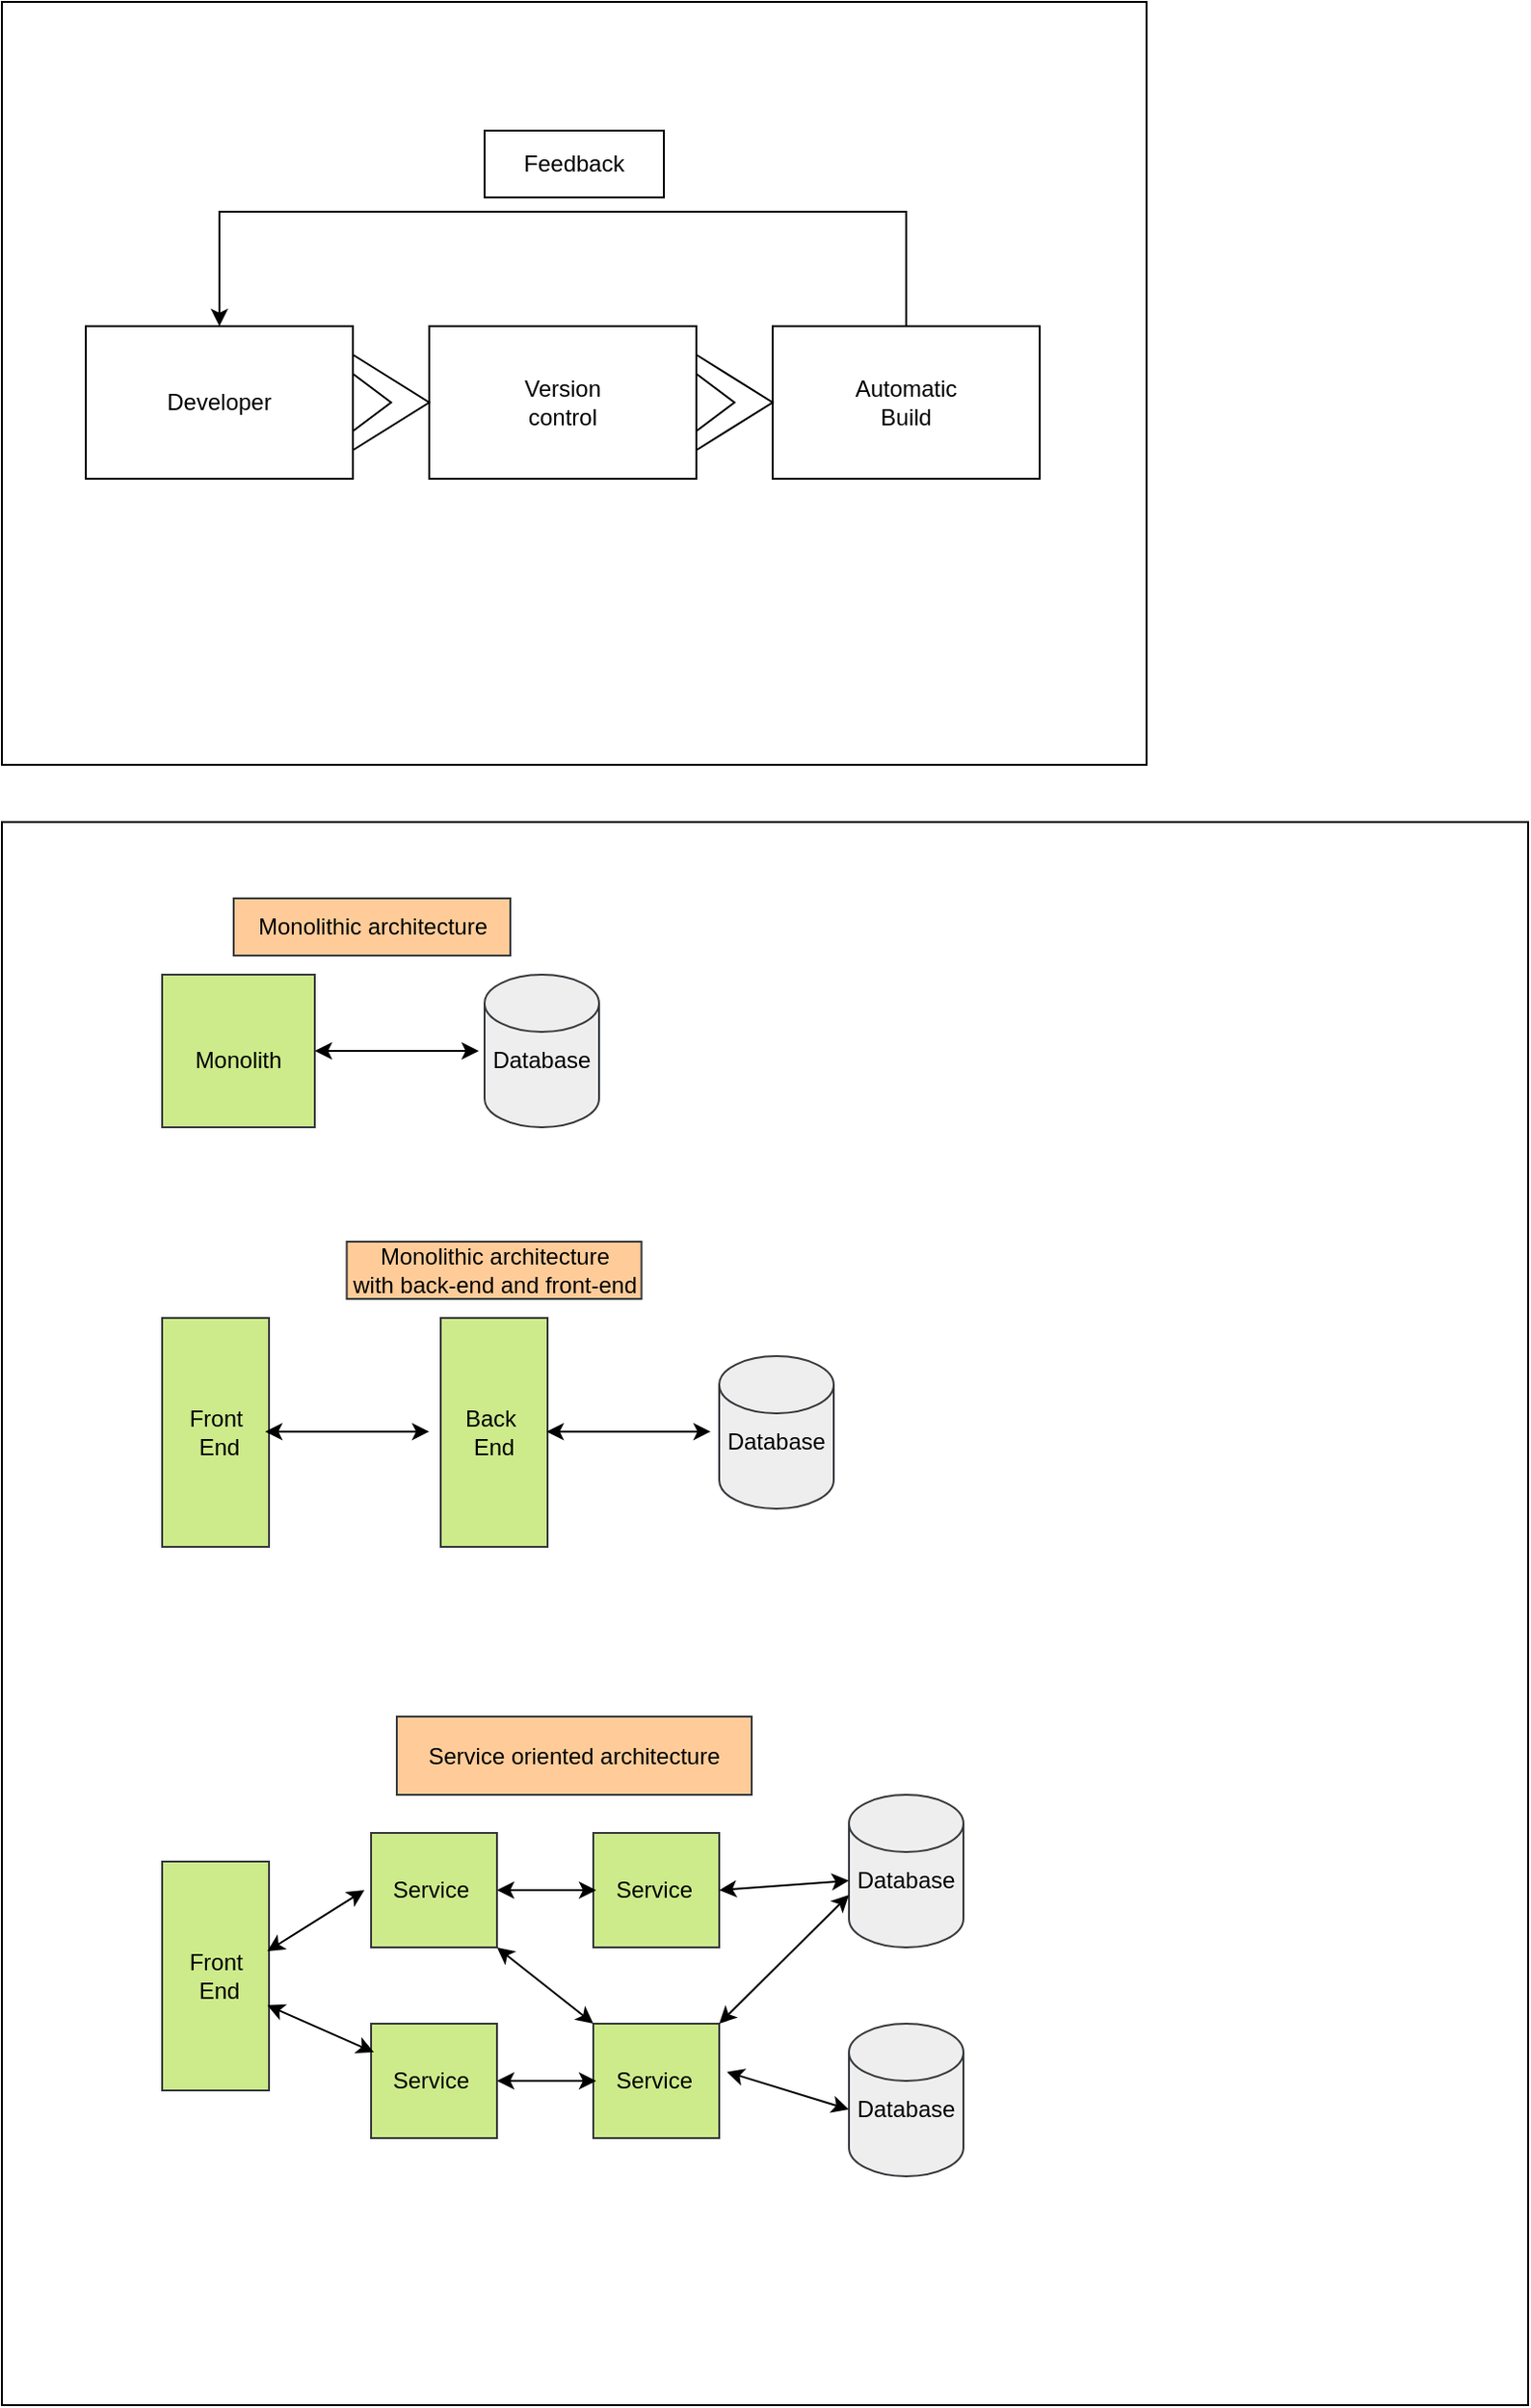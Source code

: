 <mxfile version="24.4.4" type="device">
  <diagram name="Sivu-1" id="8XGTyL4oRoW2IyekqtD1">
    <mxGraphModel dx="1195" dy="643" grid="1" gridSize="10" guides="1" tooltips="1" connect="1" arrows="1" fold="1" page="1" pageScale="1" pageWidth="827" pageHeight="1169" math="0" shadow="0">
      <root>
        <mxCell id="0" />
        <mxCell id="1" parent="0" />
        <mxCell id="wPH6s7OPjw0cALdJaE9J-1" value="" style="rounded=0;whiteSpace=wrap;html=1;" vertex="1" parent="1">
          <mxGeometry x="120" y="240" width="600" height="400" as="geometry" />
        </mxCell>
        <mxCell id="wPH6s7OPjw0cALdJaE9J-2" value="" style="rounded=0;whiteSpace=wrap;html=1;gradientColor=none;" vertex="1" parent="1">
          <mxGeometry x="164" y="410" width="140" height="80" as="geometry" />
        </mxCell>
        <mxCell id="wPH6s7OPjw0cALdJaE9J-3" value="Developer" style="text;strokeColor=none;align=center;fillColor=none;html=1;verticalAlign=middle;whiteSpace=wrap;rounded=0;" vertex="1" parent="1">
          <mxGeometry x="204" y="435" width="60" height="30" as="geometry" />
        </mxCell>
        <mxCell id="wPH6s7OPjw0cALdJaE9J-5" value="" style="rounded=0;whiteSpace=wrap;html=1;gradientColor=none;" vertex="1" parent="1">
          <mxGeometry x="344" y="410" width="140" height="80" as="geometry" />
        </mxCell>
        <mxCell id="wPH6s7OPjw0cALdJaE9J-17" style="edgeStyle=orthogonalEdgeStyle;rounded=0;orthogonalLoop=1;jettySize=auto;html=1;exitX=0.5;exitY=0;exitDx=0;exitDy=0;entryX=0.5;entryY=0;entryDx=0;entryDy=0;" edge="1" parent="1" source="wPH6s7OPjw0cALdJaE9J-6" target="wPH6s7OPjw0cALdJaE9J-2">
          <mxGeometry relative="1" as="geometry">
            <Array as="points">
              <mxPoint x="594" y="350" />
              <mxPoint x="234" y="350" />
            </Array>
          </mxGeometry>
        </mxCell>
        <mxCell id="wPH6s7OPjw0cALdJaE9J-6" value="" style="rounded=0;whiteSpace=wrap;html=1;gradientColor=none;" vertex="1" parent="1">
          <mxGeometry x="524" y="410" width="140" height="80" as="geometry" />
        </mxCell>
        <mxCell id="wPH6s7OPjw0cALdJaE9J-8" value="Version control" style="text;strokeColor=none;align=center;fillColor=none;html=1;verticalAlign=middle;whiteSpace=wrap;rounded=0;" vertex="1" parent="1">
          <mxGeometry x="384" y="435" width="60" height="30" as="geometry" />
        </mxCell>
        <mxCell id="wPH6s7OPjw0cALdJaE9J-9" value="Automatic Build" style="text;strokeColor=none;align=center;fillColor=none;html=1;verticalAlign=middle;whiteSpace=wrap;rounded=0;" vertex="1" parent="1">
          <mxGeometry x="564" y="435" width="60" height="30" as="geometry" />
        </mxCell>
        <mxCell id="wPH6s7OPjw0cALdJaE9J-13" value="" style="triangle;whiteSpace=wrap;html=1;" vertex="1" parent="1">
          <mxGeometry x="304" y="425" width="40" height="50" as="geometry" />
        </mxCell>
        <mxCell id="wPH6s7OPjw0cALdJaE9J-10" value="" style="triangle;whiteSpace=wrap;html=1;" vertex="1" parent="1">
          <mxGeometry x="304" y="435" width="20" height="30" as="geometry" />
        </mxCell>
        <mxCell id="wPH6s7OPjw0cALdJaE9J-15" value="" style="triangle;whiteSpace=wrap;html=1;" vertex="1" parent="1">
          <mxGeometry x="484" y="425" width="40" height="50" as="geometry" />
        </mxCell>
        <mxCell id="wPH6s7OPjw0cALdJaE9J-16" value="" style="triangle;whiteSpace=wrap;html=1;" vertex="1" parent="1">
          <mxGeometry x="484" y="435" width="20" height="30" as="geometry" />
        </mxCell>
        <mxCell id="wPH6s7OPjw0cALdJaE9J-19" value="" style="rounded=0;whiteSpace=wrap;html=1;" vertex="1" parent="1">
          <mxGeometry x="373" y="307.5" width="94" height="35" as="geometry" />
        </mxCell>
        <mxCell id="wPH6s7OPjw0cALdJaE9J-18" value="Feedback" style="text;strokeColor=none;align=center;fillColor=none;html=1;verticalAlign=middle;whiteSpace=wrap;rounded=0;" vertex="1" parent="1">
          <mxGeometry x="355" y="310" width="130" height="30" as="geometry" />
        </mxCell>
        <mxCell id="wPH6s7OPjw0cALdJaE9J-20" value="" style="rounded=0;whiteSpace=wrap;html=1;" vertex="1" parent="1">
          <mxGeometry x="120" y="670" width="800" height="830" as="geometry" />
        </mxCell>
        <mxCell id="wPH6s7OPjw0cALdJaE9J-21" value="" style="shape=cylinder3;whiteSpace=wrap;html=1;boundedLbl=1;backgroundOutline=1;size=15;fillColor=#eeeeee;strokeColor=#36393d;" vertex="1" parent="1">
          <mxGeometry x="373" y="750" width="60" height="80" as="geometry" />
        </mxCell>
        <mxCell id="wPH6s7OPjw0cALdJaE9J-22" value="" style="whiteSpace=wrap;html=1;aspect=fixed;fillColor=#cdeb8b;strokeColor=#36393d;" vertex="1" parent="1">
          <mxGeometry x="204" y="750" width="80" height="80" as="geometry" />
        </mxCell>
        <mxCell id="wPH6s7OPjw0cALdJaE9J-27" value="Database" style="text;align=center;html=1;verticalAlign=middle;whiteSpace=wrap;rounded=0;" vertex="1" parent="1">
          <mxGeometry x="373" y="780" width="60" height="30" as="geometry" />
        </mxCell>
        <mxCell id="wPH6s7OPjw0cALdJaE9J-28" value="Monolith" style="text;align=center;html=1;verticalAlign=middle;whiteSpace=wrap;rounded=0;" vertex="1" parent="1">
          <mxGeometry x="214" y="780" width="60" height="30" as="geometry" />
        </mxCell>
        <mxCell id="wPH6s7OPjw0cALdJaE9J-31" value="" style="rounded=0;whiteSpace=wrap;html=1;fillColor=#cdeb8b;strokeColor=#36393d;" vertex="1" parent="1">
          <mxGeometry x="204" y="930" width="56" height="120" as="geometry" />
        </mxCell>
        <mxCell id="wPH6s7OPjw0cALdJaE9J-32" value="" style="rounded=0;whiteSpace=wrap;html=1;fillColor=#cdeb8b;strokeColor=#36393d;" vertex="1" parent="1">
          <mxGeometry x="350" y="930" width="56" height="120" as="geometry" />
        </mxCell>
        <mxCell id="wPH6s7OPjw0cALdJaE9J-33" value="" style="shape=cylinder3;whiteSpace=wrap;html=1;boundedLbl=1;backgroundOutline=1;size=15;fillColor=#eeeeee;strokeColor=#36393d;" vertex="1" parent="1">
          <mxGeometry x="496" y="950" width="60" height="80" as="geometry" />
        </mxCell>
        <mxCell id="wPH6s7OPjw0cALdJaE9J-37" value="Database" style="text;align=center;html=1;verticalAlign=middle;whiteSpace=wrap;rounded=0;" vertex="1" parent="1">
          <mxGeometry x="496" y="980" width="60" height="30" as="geometry" />
        </mxCell>
        <mxCell id="wPH6s7OPjw0cALdJaE9J-38" value="Front&amp;nbsp;&lt;div&gt;End&lt;/div&gt;" style="text;strokeColor=none;align=center;fillColor=none;html=1;verticalAlign=middle;whiteSpace=wrap;rounded=0;" vertex="1" parent="1">
          <mxGeometry x="204" y="975" width="60" height="30" as="geometry" />
        </mxCell>
        <mxCell id="wPH6s7OPjw0cALdJaE9J-39" value="Back&amp;nbsp;&lt;div&gt;End&lt;/div&gt;" style="text;strokeColor=none;align=center;fillColor=none;html=1;verticalAlign=middle;whiteSpace=wrap;rounded=0;" vertex="1" parent="1">
          <mxGeometry x="348" y="975" width="60" height="30" as="geometry" />
        </mxCell>
        <mxCell id="wPH6s7OPjw0cALdJaE9J-40" value="" style="shape=cylinder3;whiteSpace=wrap;html=1;boundedLbl=1;backgroundOutline=1;size=15;fillColor=#eeeeee;strokeColor=#36393d;" vertex="1" parent="1">
          <mxGeometry x="564" y="1180" width="60" height="80" as="geometry" />
        </mxCell>
        <mxCell id="wPH6s7OPjw0cALdJaE9J-41" value="Monolithic architecture" style="text;strokeColor=#36393d;align=center;fillColor=#ffcc99;html=1;verticalAlign=middle;whiteSpace=wrap;rounded=0;" vertex="1" parent="1">
          <mxGeometry x="241.5" y="710" width="145" height="30" as="geometry" />
        </mxCell>
        <mxCell id="wPH6s7OPjw0cALdJaE9J-42" value="Monolithic architecture&lt;br&gt;with back-end and front-end" style="text;strokeColor=#36393d;align=center;fillColor=#ffcc99;html=1;verticalAlign=middle;whiteSpace=wrap;rounded=0;" vertex="1" parent="1">
          <mxGeometry x="300.75" y="890" width="154.5" height="30" as="geometry" />
        </mxCell>
        <mxCell id="wPH6s7OPjw0cALdJaE9J-43" value="Database" style="text;align=center;html=1;verticalAlign=middle;whiteSpace=wrap;rounded=0;" vertex="1" parent="1">
          <mxGeometry x="564" y="1210" width="60" height="30" as="geometry" />
        </mxCell>
        <mxCell id="wPH6s7OPjw0cALdJaE9J-44" value="" style="shape=cylinder3;whiteSpace=wrap;html=1;boundedLbl=1;backgroundOutline=1;size=15;fillColor=#eeeeee;strokeColor=#36393d;" vertex="1" parent="1">
          <mxGeometry x="564" y="1300" width="60" height="80" as="geometry" />
        </mxCell>
        <mxCell id="wPH6s7OPjw0cALdJaE9J-45" value="Database" style="text;align=center;html=1;verticalAlign=middle;whiteSpace=wrap;rounded=0;" vertex="1" parent="1">
          <mxGeometry x="564" y="1330" width="60" height="30" as="geometry" />
        </mxCell>
        <mxCell id="wPH6s7OPjw0cALdJaE9J-46" value="" style="rounded=0;whiteSpace=wrap;html=1;fillColor=#cdeb8b;strokeColor=#36393d;" vertex="1" parent="1">
          <mxGeometry x="204" y="1215" width="56" height="120" as="geometry" />
        </mxCell>
        <mxCell id="wPH6s7OPjw0cALdJaE9J-47" value="Front&amp;nbsp;&lt;div&gt;End&lt;/div&gt;" style="text;strokeColor=none;align=center;fillColor=none;html=1;verticalAlign=middle;whiteSpace=wrap;rounded=0;" vertex="1" parent="1">
          <mxGeometry x="204" y="1260" width="60" height="30" as="geometry" />
        </mxCell>
        <mxCell id="wPH6s7OPjw0cALdJaE9J-49" value="" style="rounded=0;whiteSpace=wrap;html=1;fillColor=#cdeb8b;strokeColor=#36393d;" vertex="1" parent="1">
          <mxGeometry x="313.5" y="1200" width="66" height="60" as="geometry" />
        </mxCell>
        <mxCell id="wPH6s7OPjw0cALdJaE9J-50" value="Service" style="text;strokeColor=none;align=center;fillColor=none;html=1;verticalAlign=middle;whiteSpace=wrap;rounded=0;" vertex="1" parent="1">
          <mxGeometry x="315" y="1215" width="60" height="30" as="geometry" />
        </mxCell>
        <mxCell id="wPH6s7OPjw0cALdJaE9J-51" value="" style="rounded=0;whiteSpace=wrap;html=1;fillColor=#cdeb8b;strokeColor=#36393d;" vertex="1" parent="1">
          <mxGeometry x="313.5" y="1300" width="66" height="60" as="geometry" />
        </mxCell>
        <mxCell id="wPH6s7OPjw0cALdJaE9J-52" value="Service" style="text;strokeColor=none;align=center;fillColor=none;html=1;verticalAlign=middle;whiteSpace=wrap;rounded=0;" vertex="1" parent="1">
          <mxGeometry x="315" y="1315" width="60" height="30" as="geometry" />
        </mxCell>
        <mxCell id="wPH6s7OPjw0cALdJaE9J-53" value="" style="rounded=0;whiteSpace=wrap;html=1;fillColor=#cdeb8b;strokeColor=#36393d;" vertex="1" parent="1">
          <mxGeometry x="430" y="1200" width="66" height="60" as="geometry" />
        </mxCell>
        <mxCell id="wPH6s7OPjw0cALdJaE9J-54" value="Service" style="text;strokeColor=none;align=center;fillColor=none;html=1;verticalAlign=middle;whiteSpace=wrap;rounded=0;" vertex="1" parent="1">
          <mxGeometry x="431.5" y="1215" width="60" height="30" as="geometry" />
        </mxCell>
        <mxCell id="wPH6s7OPjw0cALdJaE9J-55" value="" style="rounded=0;whiteSpace=wrap;html=1;fillColor=#cdeb8b;strokeColor=#36393d;" vertex="1" parent="1">
          <mxGeometry x="430" y="1300" width="66" height="60" as="geometry" />
        </mxCell>
        <mxCell id="wPH6s7OPjw0cALdJaE9J-56" value="Service" style="text;strokeColor=none;align=center;fillColor=none;html=1;verticalAlign=middle;whiteSpace=wrap;rounded=0;" vertex="1" parent="1">
          <mxGeometry x="431.5" y="1315" width="60" height="30" as="geometry" />
        </mxCell>
        <mxCell id="wPH6s7OPjw0cALdJaE9J-59" value="" style="endArrow=classic;startArrow=classic;html=1;rounded=0;exitX=0.919;exitY=0.067;exitDx=0;exitDy=0;exitPerimeter=0;" edge="1" parent="1" source="wPH6s7OPjw0cALdJaE9J-47">
          <mxGeometry width="50" height="50" relative="1" as="geometry">
            <mxPoint x="460" y="1290" as="sourcePoint" />
            <mxPoint x="310" y="1230" as="targetPoint" />
          </mxGeometry>
        </mxCell>
        <mxCell id="wPH6s7OPjw0cALdJaE9J-60" value="" style="endArrow=classic;startArrow=classic;html=1;rounded=0;exitX=0.919;exitY=1.011;exitDx=0;exitDy=0;exitPerimeter=0;entryX=0;entryY=0;entryDx=0;entryDy=0;" edge="1" parent="1" source="wPH6s7OPjw0cALdJaE9J-47" target="wPH6s7OPjw0cALdJaE9J-52">
          <mxGeometry width="50" height="50" relative="1" as="geometry">
            <mxPoint x="460" y="1290" as="sourcePoint" />
            <mxPoint x="510" y="1240" as="targetPoint" />
          </mxGeometry>
        </mxCell>
        <mxCell id="wPH6s7OPjw0cALdJaE9J-61" value="" style="endArrow=classic;startArrow=classic;html=1;rounded=0;exitX=1;exitY=0.5;exitDx=0;exitDy=0;entryX=0;entryY=0.5;entryDx=0;entryDy=0;" edge="1" parent="1" source="wPH6s7OPjw0cALdJaE9J-49" target="wPH6s7OPjw0cALdJaE9J-54">
          <mxGeometry width="50" height="50" relative="1" as="geometry">
            <mxPoint x="460" y="1290" as="sourcePoint" />
            <mxPoint x="510" y="1240" as="targetPoint" />
          </mxGeometry>
        </mxCell>
        <mxCell id="wPH6s7OPjw0cALdJaE9J-62" value="" style="endArrow=classic;startArrow=classic;html=1;rounded=0;entryX=0;entryY=0.5;entryDx=0;entryDy=0;exitX=1;exitY=0.5;exitDx=0;exitDy=0;" edge="1" parent="1" source="wPH6s7OPjw0cALdJaE9J-53" target="wPH6s7OPjw0cALdJaE9J-43">
          <mxGeometry width="50" height="50" relative="1" as="geometry">
            <mxPoint x="460" y="1290" as="sourcePoint" />
            <mxPoint x="510" y="1240" as="targetPoint" />
          </mxGeometry>
        </mxCell>
        <mxCell id="wPH6s7OPjw0cALdJaE9J-63" value="" style="endArrow=classic;startArrow=classic;html=1;rounded=0;entryX=1;entryY=1;entryDx=0;entryDy=0;exitX=0;exitY=0;exitDx=0;exitDy=0;" edge="1" parent="1" source="wPH6s7OPjw0cALdJaE9J-55" target="wPH6s7OPjw0cALdJaE9J-49">
          <mxGeometry width="50" height="50" relative="1" as="geometry">
            <mxPoint x="460" y="1290" as="sourcePoint" />
            <mxPoint x="510" y="1240" as="targetPoint" />
          </mxGeometry>
        </mxCell>
        <mxCell id="wPH6s7OPjw0cALdJaE9J-64" value="" style="endArrow=classic;startArrow=classic;html=1;rounded=0;exitX=1;exitY=0.5;exitDx=0;exitDy=0;entryX=0;entryY=0.5;entryDx=0;entryDy=0;" edge="1" parent="1" source="wPH6s7OPjw0cALdJaE9J-51" target="wPH6s7OPjw0cALdJaE9J-56">
          <mxGeometry width="50" height="50" relative="1" as="geometry">
            <mxPoint x="460" y="1290" as="sourcePoint" />
            <mxPoint x="510" y="1240" as="targetPoint" />
          </mxGeometry>
        </mxCell>
        <mxCell id="wPH6s7OPjw0cALdJaE9J-65" value="" style="endArrow=classic;startArrow=classic;html=1;rounded=0;entryX=0;entryY=0.5;entryDx=0;entryDy=0;exitX=1.061;exitY=0.422;exitDx=0;exitDy=0;exitPerimeter=0;" edge="1" parent="1" source="wPH6s7OPjw0cALdJaE9J-55" target="wPH6s7OPjw0cALdJaE9J-45">
          <mxGeometry width="50" height="50" relative="1" as="geometry">
            <mxPoint x="460" y="1290" as="sourcePoint" />
            <mxPoint x="510" y="1240" as="targetPoint" />
          </mxGeometry>
        </mxCell>
        <mxCell id="wPH6s7OPjw0cALdJaE9J-66" value="" style="endArrow=classic;startArrow=classic;html=1;rounded=0;entryX=0;entryY=0.75;entryDx=0;entryDy=0;exitX=1;exitY=0;exitDx=0;exitDy=0;" edge="1" parent="1" source="wPH6s7OPjw0cALdJaE9J-55" target="wPH6s7OPjw0cALdJaE9J-43">
          <mxGeometry width="50" height="50" relative="1" as="geometry">
            <mxPoint x="460" y="1290" as="sourcePoint" />
            <mxPoint x="510" y="1240" as="targetPoint" />
          </mxGeometry>
        </mxCell>
        <mxCell id="wPH6s7OPjw0cALdJaE9J-67" value="Service oriented architecture" style="text;strokeColor=#36393d;align=center;fillColor=#ffcc99;html=1;verticalAlign=middle;whiteSpace=wrap;rounded=0;" vertex="1" parent="1">
          <mxGeometry x="327" y="1139" width="186" height="41" as="geometry" />
        </mxCell>
        <mxCell id="wPH6s7OPjw0cALdJaE9J-68" value="" style="endArrow=classic;startArrow=classic;html=1;rounded=0;exitX=1;exitY=0.5;exitDx=0;exitDy=0;" edge="1" parent="1" source="wPH6s7OPjw0cALdJaE9J-22">
          <mxGeometry width="50" height="50" relative="1" as="geometry">
            <mxPoint x="460" y="1040" as="sourcePoint" />
            <mxPoint x="370" y="790" as="targetPoint" />
            <Array as="points">
              <mxPoint x="340" y="790" />
            </Array>
          </mxGeometry>
        </mxCell>
        <mxCell id="wPH6s7OPjw0cALdJaE9J-69" value="" style="endArrow=classic;startArrow=classic;html=1;rounded=0;exitX=1;exitY=0.5;exitDx=0;exitDy=0;" edge="1" parent="1">
          <mxGeometry width="50" height="50" relative="1" as="geometry">
            <mxPoint x="258" y="989.58" as="sourcePoint" />
            <mxPoint x="344" y="989.58" as="targetPoint" />
            <Array as="points">
              <mxPoint x="314" y="989.58" />
            </Array>
          </mxGeometry>
        </mxCell>
        <mxCell id="wPH6s7OPjw0cALdJaE9J-70" value="" style="endArrow=classic;startArrow=classic;html=1;rounded=0;exitX=1;exitY=0.5;exitDx=0;exitDy=0;" edge="1" parent="1">
          <mxGeometry width="50" height="50" relative="1" as="geometry">
            <mxPoint x="405.5" y="989.58" as="sourcePoint" />
            <mxPoint x="491.5" y="989.58" as="targetPoint" />
            <Array as="points">
              <mxPoint x="461.5" y="989.58" />
            </Array>
          </mxGeometry>
        </mxCell>
      </root>
    </mxGraphModel>
  </diagram>
</mxfile>
